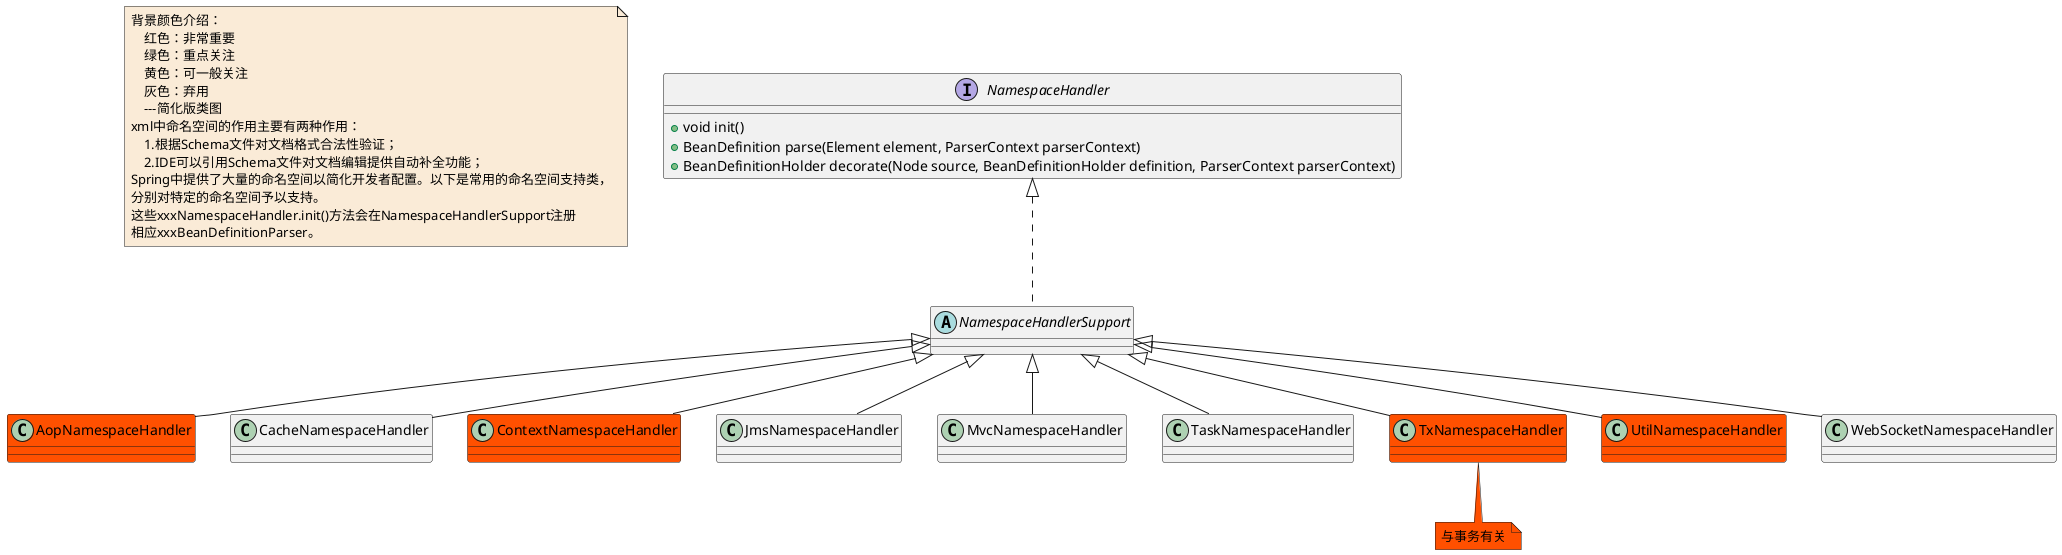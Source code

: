 @startuml

note  as N1 #FAEBD7
    背景颜色介绍：
        红色：非常重要
        绿色：重点关注
        黄色：可一般关注
        灰色：弃用
        ---简化版类图
    xml中命名空间的作用主要有两种作用：
        1.根据Schema文件对文档格式合法性验证；
        2.IDE可以引用Schema文件对文档编辑提供自动补全功能；
    Spring中提供了大量的命名空间以简化开发者配置。以下是常用的命名空间支持类，
    分别对特定的命名空间予以支持。
    这些xxxNamespaceHandler.init()方法会在NamespaceHandlerSupport注册
    相应xxxBeanDefinitionParser。
end note

interface NamespaceHandler
NamespaceHandler : +void init()
NamespaceHandler : +BeanDefinition parse(Element element, ParserContext parserContext)
NamespaceHandler : +BeanDefinitionHolder decorate(Node source, BeanDefinitionHolder definition, ParserContext parserContext)
class AopNamespaceHandler #FF5000
class CacheNamespaceHandler
class ContextNamespaceHandler #FF5000
class JmsNamespaceHandler
class MvcNamespaceHandler
abstract class NamespaceHandlerSupport
class TaskNamespaceHandler
class TxNamespaceHandler #FF5000
note bottom #FF5000 : 与事务有关
class UtilNamespaceHandler #FF5000
class WebSocketNamespaceHandler

NamespaceHandler <|.. NamespaceHandlerSupport

NamespaceHandlerSupport <|-- AopNamespaceHandler
NamespaceHandlerSupport <|-- CacheNamespaceHandler
NamespaceHandlerSupport <|-- ContextNamespaceHandler
NamespaceHandlerSupport <|-- JmsNamespaceHandler
NamespaceHandlerSupport <|-- MvcNamespaceHandler
NamespaceHandlerSupport <|-- TaskNamespaceHandler
NamespaceHandlerSupport <|-- TxNamespaceHandler
NamespaceHandlerSupport <|-- UtilNamespaceHandler
NamespaceHandlerSupport <|-- WebSocketNamespaceHandler


@enduml